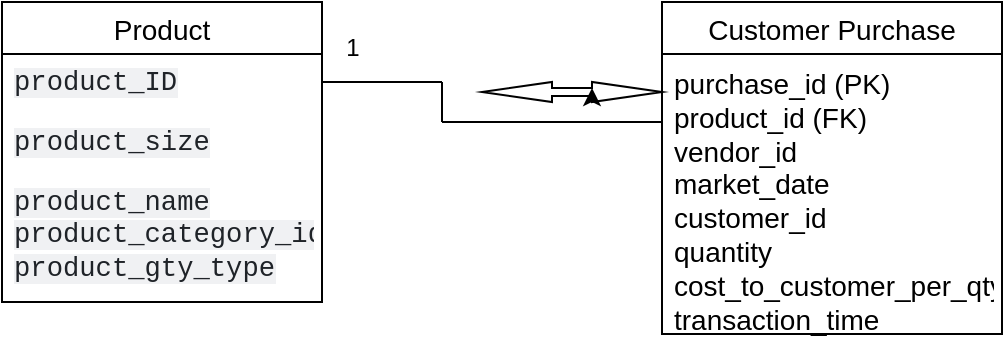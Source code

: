 <mxfile version="24.7.16">
  <diagram name="Page-1" id="71zh_HvTQmh0iIBsFhC4">
    <mxGraphModel dx="1042" dy="567" grid="1" gridSize="10" guides="1" tooltips="1" connect="1" arrows="1" fold="1" page="1" pageScale="1" pageWidth="827" pageHeight="1169" math="0" shadow="0">
      <root>
        <mxCell id="0" />
        <mxCell id="1" parent="0" />
        <mxCell id="4Oc7v9Z5vm2gtyuHnSr0-14" value="Product" style="swimlane;fontStyle=0;childLayout=stackLayout;horizontal=1;startSize=26;horizontalStack=0;resizeParent=1;resizeParentMax=0;resizeLast=0;collapsible=1;marginBottom=0;align=center;fontSize=14;" vertex="1" parent="1">
          <mxGeometry x="60" y="80" width="160" height="150" as="geometry">
            <mxRectangle x="70" y="80" width="90" height="30" as="alternateBounds" />
          </mxGeometry>
        </mxCell>
        <mxCell id="4Oc7v9Z5vm2gtyuHnSr0-15" value="&lt;span style=&quot;color: rgb(31, 35, 40); font-family: ui-monospace, SFMono-Regular, &amp;quot;SF Mono&amp;quot;, Menlo, Consolas, &amp;quot;Liberation Mono&amp;quot;, monospace; font-size: 13.6px; white-space-collapse: break-spaces; background-color: rgba(129, 139, 152, 0.12);&quot;&gt;product_ID&lt;/span&gt;" style="text;strokeColor=none;fillColor=none;spacingLeft=4;spacingRight=4;overflow=hidden;rotatable=0;points=[[0,0.5],[1,0.5]];portConstraint=eastwest;fontSize=12;whiteSpace=wrap;html=1;" vertex="1" parent="4Oc7v9Z5vm2gtyuHnSr0-14">
          <mxGeometry y="26" width="160" height="30" as="geometry" />
        </mxCell>
        <mxCell id="4Oc7v9Z5vm2gtyuHnSr0-16" value="&lt;span style=&quot;color: rgb(31, 35, 40); font-family: ui-monospace, SFMono-Regular, &amp;quot;SF Mono&amp;quot;, Menlo, Consolas, &amp;quot;Liberation Mono&amp;quot;, monospace; font-size: 13.6px; white-space-collapse: break-spaces; background-color: rgba(129, 139, 152, 0.12);&quot;&gt;product_size&lt;/span&gt;" style="text;strokeColor=none;fillColor=none;spacingLeft=4;spacingRight=4;overflow=hidden;rotatable=0;points=[[0,0.5],[1,0.5]];portConstraint=eastwest;fontSize=12;whiteSpace=wrap;html=1;" vertex="1" parent="4Oc7v9Z5vm2gtyuHnSr0-14">
          <mxGeometry y="56" width="160" height="30" as="geometry" />
        </mxCell>
        <mxCell id="4Oc7v9Z5vm2gtyuHnSr0-17" value="&lt;span style=&quot;color: rgb(31, 35, 40); font-family: ui-monospace, SFMono-Regular, &amp;quot;SF Mono&amp;quot;, Menlo, Consolas, &amp;quot;Liberation Mono&amp;quot;, monospace; font-size: 13.6px; white-space-collapse: break-spaces; background-color: rgba(129, 139, 152, 0.12);&quot;&gt;product_name&lt;/span&gt;&lt;div&gt;&lt;span style=&quot;color: rgb(31, 35, 40); font-family: ui-monospace, SFMono-Regular, &amp;quot;SF Mono&amp;quot;, Menlo, Consolas, &amp;quot;Liberation Mono&amp;quot;, monospace; font-size: 13.6px; white-space-collapse: break-spaces; background-color: rgba(129, 139, 152, 0.12);&quot;&gt;product_category_id &lt;/span&gt;&lt;/div&gt;&lt;div&gt;&lt;span style=&quot;color: rgb(31, 35, 40); font-family: ui-monospace, SFMono-Regular, &amp;quot;SF Mono&amp;quot;, Menlo, Consolas, &amp;quot;Liberation Mono&amp;quot;, monospace; font-size: 13.6px; white-space-collapse: break-spaces; background-color: rgba(129, 139, 152, 0.12);&quot;&gt;product_gty_type&lt;/span&gt;&lt;/div&gt;" style="text;strokeColor=none;fillColor=none;spacingLeft=4;spacingRight=4;overflow=hidden;rotatable=0;points=[[0,0.5],[1,0.5]];portConstraint=eastwest;fontSize=12;whiteSpace=wrap;html=1;" vertex="1" parent="4Oc7v9Z5vm2gtyuHnSr0-14">
          <mxGeometry y="86" width="160" height="64" as="geometry" />
        </mxCell>
        <mxCell id="4Oc7v9Z5vm2gtyuHnSr0-19" value="Customer Purchase" style="swimlane;fontStyle=0;childLayout=stackLayout;horizontal=1;startSize=26;horizontalStack=0;resizeParent=1;resizeParentMax=0;resizeLast=0;collapsible=1;marginBottom=0;align=center;fontSize=14;" vertex="1" parent="1">
          <mxGeometry x="390" y="80" width="170" height="166" as="geometry" />
        </mxCell>
        <mxCell id="4Oc7v9Z5vm2gtyuHnSr0-20" value="&lt;div&gt;&lt;span style=&quot;text-align: center;&quot;&gt;&lt;span style=&quot;font-size: 14px; text-wrap: nowrap;&quot;&gt;purchase_id (PK)&lt;/span&gt;&lt;/span&gt;&lt;/div&gt;&lt;div&gt;&lt;span style=&quot;background-color: initial; font-size: 14px; text-wrap: nowrap;&quot;&gt;product_id (FK)&lt;/span&gt;&lt;span style=&quot;text-align: center;&quot;&gt;&lt;br&gt;&lt;/span&gt;&lt;/div&gt;&lt;div&gt;&lt;span style=&quot;background-color: initial;&quot;&gt;&lt;span style=&quot;font-size: 14px; text-wrap: nowrap;&quot;&gt;vendor_id&lt;/span&gt;&lt;br&gt;&lt;/span&gt;&lt;/div&gt;&lt;div&gt;&lt;span style=&quot;background-color: initial;&quot;&gt;&lt;span style=&quot;font-size: 14px; text-wrap: nowrap;&quot;&gt;market_date&lt;/span&gt;&lt;br&gt;&lt;/span&gt;&lt;/div&gt;&lt;div&gt;&lt;span style=&quot;background-color: initial;&quot;&gt;&lt;span style=&quot;font-size: 14px; text-wrap: nowrap;&quot;&gt;customer_id&amp;nbsp;&lt;/span&gt;&lt;br&gt;&lt;/span&gt;&lt;/div&gt;&lt;div&gt;&lt;span style=&quot;background-color: initial;&quot;&gt;&lt;span style=&quot;font-size: 14px; text-wrap: nowrap;&quot;&gt;quantity&lt;/span&gt;&lt;br&gt;&lt;/span&gt;&lt;/div&gt;&lt;div&gt;&lt;span style=&quot;background-color: initial;&quot;&gt;&lt;span style=&quot;font-size: 14px; text-wrap: nowrap;&quot;&gt;cost_to_customer_per_qty&lt;/span&gt;&lt;br&gt;&lt;/span&gt;&lt;/div&gt;&lt;div&gt;&lt;span style=&quot;background-color: initial;&quot;&gt;&lt;span style=&quot;font-size: 14px; text-wrap: nowrap;&quot;&gt;transaction_time&lt;/span&gt;&lt;br&gt;&lt;/span&gt;&lt;/div&gt;" style="text;strokeColor=none;fillColor=none;spacingLeft=4;spacingRight=4;overflow=hidden;rotatable=0;points=[[0,0.5],[1,0.5]];portConstraint=eastwest;fontSize=12;whiteSpace=wrap;html=1;" vertex="1" parent="4Oc7v9Z5vm2gtyuHnSr0-19">
          <mxGeometry y="26" width="170" height="140" as="geometry" />
        </mxCell>
        <mxCell id="4Oc7v9Z5vm2gtyuHnSr0-34" value="" style="endArrow=none;html=1;rounded=0;" edge="1" parent="1">
          <mxGeometry relative="1" as="geometry">
            <mxPoint x="280" y="140" as="sourcePoint" />
            <mxPoint x="390" y="140" as="targetPoint" />
          </mxGeometry>
        </mxCell>
        <mxCell id="4Oc7v9Z5vm2gtyuHnSr0-35" value="" style="endArrow=none;html=1;rounded=0;" edge="1" parent="1">
          <mxGeometry relative="1" as="geometry">
            <mxPoint x="280" y="140" as="sourcePoint" />
            <mxPoint x="280" y="120" as="targetPoint" />
          </mxGeometry>
        </mxCell>
        <mxCell id="4Oc7v9Z5vm2gtyuHnSr0-36" value="" style="endArrow=none;html=1;rounded=0;" edge="1" parent="1">
          <mxGeometry relative="1" as="geometry">
            <mxPoint x="220" y="120" as="sourcePoint" />
            <mxPoint x="280" y="120" as="targetPoint" />
          </mxGeometry>
        </mxCell>
        <mxCell id="4Oc7v9Z5vm2gtyuHnSr0-37" value="1" style="text;html=1;align=center;verticalAlign=middle;resizable=0;points=[];autosize=1;strokeColor=none;fillColor=none;" vertex="1" parent="1">
          <mxGeometry x="220" y="88" width="30" height="30" as="geometry" />
        </mxCell>
        <mxCell id="4Oc7v9Z5vm2gtyuHnSr0-39" value="" style="html=1;shadow=0;dashed=0;align=center;verticalAlign=middle;shape=mxgraph.arrows2.twoWayArrow;dy=0.6;dx=35;" vertex="1" parent="1">
          <mxGeometry x="300" y="120" width="90" height="10" as="geometry" />
        </mxCell>
        <mxCell id="4Oc7v9Z5vm2gtyuHnSr0-40" style="edgeStyle=orthogonalEdgeStyle;rounded=0;orthogonalLoop=1;jettySize=auto;html=1;exitX=0;exitY=0;exitDx=55;exitDy=7;exitPerimeter=0;entryX=0;entryY=0;entryDx=55;entryDy=3;entryPerimeter=0;" edge="1" parent="1" source="4Oc7v9Z5vm2gtyuHnSr0-39" target="4Oc7v9Z5vm2gtyuHnSr0-39">
          <mxGeometry relative="1" as="geometry" />
        </mxCell>
      </root>
    </mxGraphModel>
  </diagram>
</mxfile>
